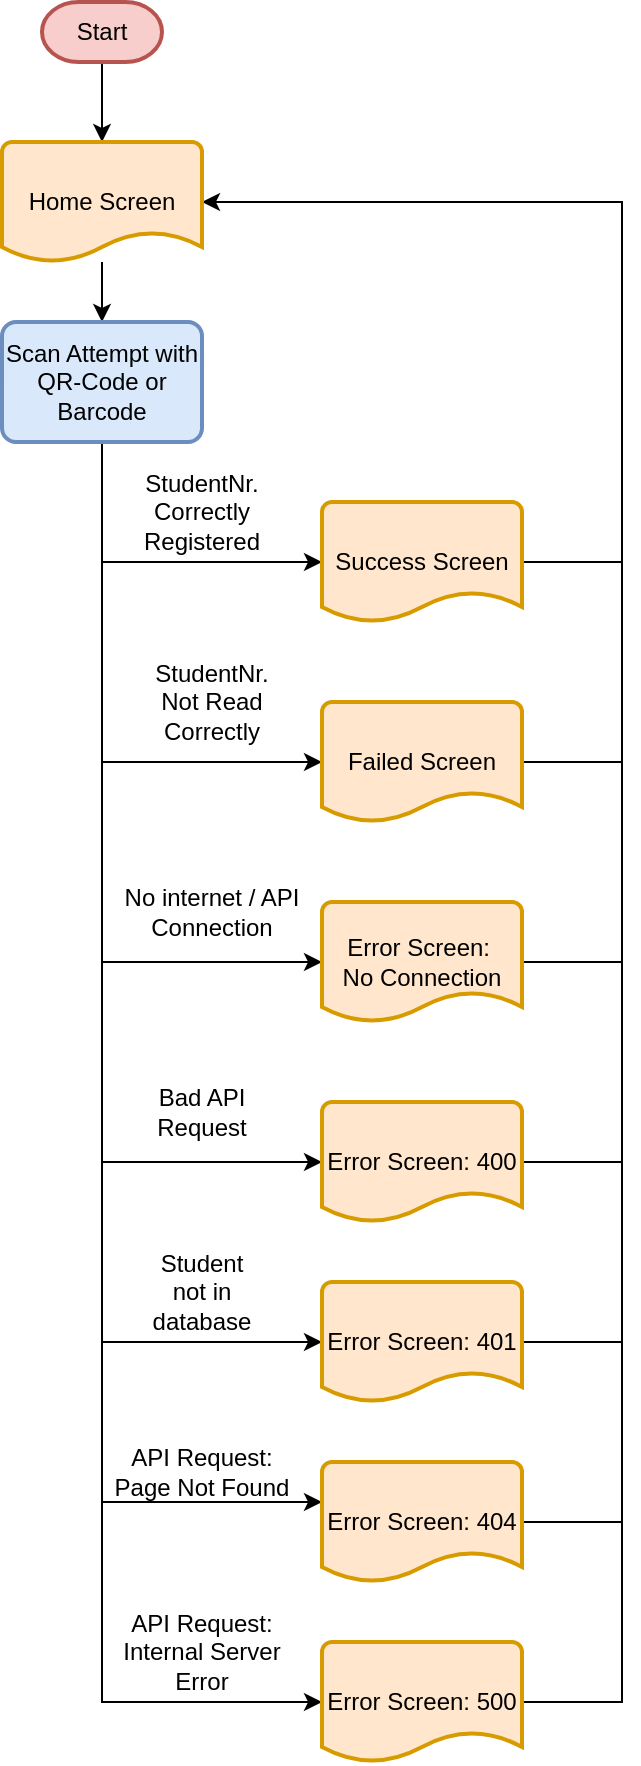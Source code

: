 <mxfile version="16.5.1" type="device"><diagram id="C5RBs43oDa-KdzZeNtuy" name="Page-1"><mxGraphModel dx="885" dy="638" grid="1" gridSize="10" guides="1" tooltips="1" connect="1" arrows="1" fold="1" page="1" pageScale="1" pageWidth="827" pageHeight="1169" math="0" shadow="0"><root><mxCell id="WIyWlLk6GJQsqaUBKTNV-0"/><mxCell id="WIyWlLk6GJQsqaUBKTNV-1" parent="WIyWlLk6GJQsqaUBKTNV-0"/><mxCell id="z4hg2nSZLh1LnFTlV5IV-11" style="edgeStyle=orthogonalEdgeStyle;rounded=0;orthogonalLoop=1;jettySize=auto;html=1;endArrow=classic;endFill=1;" parent="WIyWlLk6GJQsqaUBKTNV-1" source="emHfhKVkKgLLzgELc-ka-4" target="svXSxtJ3b-v-jZCfi_gM-1" edge="1"><mxGeometry relative="1" as="geometry"><Array as="points"><mxPoint x="313" y="420"/></Array><mxPoint x="313" y="360.0" as="sourcePoint"/><mxPoint x="423" y="420" as="targetPoint"/></mxGeometry></mxCell><mxCell id="z4hg2nSZLh1LnFTlV5IV-12" style="edgeStyle=orthogonalEdgeStyle;rounded=0;orthogonalLoop=1;jettySize=auto;html=1;endArrow=classic;endFill=1;" parent="WIyWlLk6GJQsqaUBKTNV-1" target="svXSxtJ3b-v-jZCfi_gM-2" edge="1"><mxGeometry relative="1" as="geometry"><Array as="points"><mxPoint x="313" y="620"/></Array><mxPoint x="313" y="360.0" as="sourcePoint"/><mxPoint x="423" y="620" as="targetPoint"/></mxGeometry></mxCell><mxCell id="z4hg2nSZLh1LnFTlV5IV-20" style="edgeStyle=orthogonalEdgeStyle;rounded=0;orthogonalLoop=1;jettySize=auto;html=1;endArrow=classic;endFill=1;" parent="WIyWlLk6GJQsqaUBKTNV-1" source="svXSxtJ3b-v-jZCfi_gM-0" target="emHfhKVkKgLLzgELc-ka-4" edge="1"><mxGeometry relative="1" as="geometry"><mxPoint x="313" y="270" as="sourcePoint"/><mxPoint x="313" y="300.0" as="targetPoint"/><Array as="points"/></mxGeometry></mxCell><mxCell id="z4hg2nSZLh1LnFTlV5IV-22" style="edgeStyle=orthogonalEdgeStyle;rounded=0;orthogonalLoop=1;jettySize=auto;html=1;endArrow=classic;endFill=1;" parent="WIyWlLk6GJQsqaUBKTNV-1" source="svXSxtJ3b-v-jZCfi_gM-7" target="svXSxtJ3b-v-jZCfi_gM-0" edge="1"><mxGeometry relative="1" as="geometry"><Array as="points"><mxPoint x="573" y="990"/><mxPoint x="573" y="240"/></Array><mxPoint x="523" y="920" as="sourcePoint"/><mxPoint x="363" y="250" as="targetPoint"/></mxGeometry></mxCell><mxCell id="z4hg2nSZLh1LnFTlV5IV-27" style="edgeStyle=orthogonalEdgeStyle;rounded=0;orthogonalLoop=1;jettySize=auto;html=1;endArrow=none;endFill=0;" parent="WIyWlLk6GJQsqaUBKTNV-1" source="svXSxtJ3b-v-jZCfi_gM-1" edge="1"><mxGeometry relative="1" as="geometry"><mxPoint x="573" y="420.0" as="targetPoint"/><mxPoint x="523" y="420" as="sourcePoint"/></mxGeometry></mxCell><mxCell id="z4hg2nSZLh1LnFTlV5IV-26" style="edgeStyle=orthogonalEdgeStyle;rounded=0;orthogonalLoop=1;jettySize=auto;html=1;endArrow=none;endFill=0;" parent="WIyWlLk6GJQsqaUBKTNV-1" source="svXSxtJ3b-v-jZCfi_gM-3" edge="1"><mxGeometry relative="1" as="geometry"><mxPoint x="573" y="520.0" as="targetPoint"/><mxPoint x="523" y="520" as="sourcePoint"/></mxGeometry></mxCell><mxCell id="z4hg2nSZLh1LnFTlV5IV-13" style="edgeStyle=orthogonalEdgeStyle;rounded=0;orthogonalLoop=1;jettySize=auto;html=1;endArrow=classic;endFill=1;" parent="WIyWlLk6GJQsqaUBKTNV-1" source="emHfhKVkKgLLzgELc-ka-4" edge="1"><mxGeometry relative="1" as="geometry"><mxPoint x="313" y="370" as="sourcePoint"/><Array as="points"><mxPoint x="313" y="720"/></Array><mxPoint x="423" y="720" as="targetPoint"/></mxGeometry></mxCell><mxCell id="z4hg2nSZLh1LnFTlV5IV-14" style="edgeStyle=orthogonalEdgeStyle;rounded=0;orthogonalLoop=1;jettySize=auto;html=1;endArrow=classic;endFill=1;" parent="WIyWlLk6GJQsqaUBKTNV-1" source="emHfhKVkKgLLzgELc-ka-4" target="svXSxtJ3b-v-jZCfi_gM-3" edge="1"><mxGeometry relative="1" as="geometry"><mxPoint x="313" y="370" as="sourcePoint"/><Array as="points"><mxPoint x="313" y="520"/></Array><mxPoint x="423" y="520" as="targetPoint"/></mxGeometry></mxCell><mxCell id="z4hg2nSZLh1LnFTlV5IV-15" style="edgeStyle=orthogonalEdgeStyle;rounded=0;orthogonalLoop=1;jettySize=auto;html=1;endArrow=classic;endFill=1;" parent="WIyWlLk6GJQsqaUBKTNV-1" source="emHfhKVkKgLLzgELc-ka-4" target="svXSxtJ3b-v-jZCfi_gM-5" edge="1"><mxGeometry relative="1" as="geometry"><mxPoint x="313" y="370" as="sourcePoint"/><Array as="points"><mxPoint x="313" y="890"/></Array><mxPoint x="423" y="820" as="targetPoint"/></mxGeometry></mxCell><mxCell id="z4hg2nSZLh1LnFTlV5IV-17" style="edgeStyle=orthogonalEdgeStyle;rounded=0;orthogonalLoop=1;jettySize=auto;html=1;endArrow=classic;endFill=1;" parent="WIyWlLk6GJQsqaUBKTNV-1" source="emHfhKVkKgLLzgELc-ka-4" target="svXSxtJ3b-v-jZCfi_gM-7" edge="1"><mxGeometry relative="1" as="geometry"><mxPoint x="313" y="370" as="sourcePoint"/><Array as="points"><mxPoint x="313" y="990"/></Array><mxPoint x="423" y="920" as="targetPoint"/></mxGeometry></mxCell><mxCell id="v6zBPxM7BWm1zSNrPydE-14" value="StudentNr. Correctly Registered" style="text;html=1;strokeColor=none;fillColor=none;align=center;verticalAlign=middle;whiteSpace=wrap;rounded=0;" parent="WIyWlLk6GJQsqaUBKTNV-1" vertex="1"><mxGeometry x="323" y="380" width="80" height="30" as="geometry"/></mxCell><mxCell id="v6zBPxM7BWm1zSNrPydE-15" value="StudentNr. Not Read Correctly" style="text;html=1;strokeColor=none;fillColor=none;align=center;verticalAlign=middle;whiteSpace=wrap;rounded=0;" parent="WIyWlLk6GJQsqaUBKTNV-1" vertex="1"><mxGeometry x="338" y="470" width="60" height="40" as="geometry"/></mxCell><mxCell id="z4hg2nSZLh1LnFTlV5IV-24" style="edgeStyle=orthogonalEdgeStyle;rounded=0;orthogonalLoop=1;jettySize=auto;html=1;endArrow=none;endFill=0;" parent="WIyWlLk6GJQsqaUBKTNV-1" edge="1"><mxGeometry relative="1" as="geometry"><mxPoint x="573" y="720" as="targetPoint"/><mxPoint x="523" y="720" as="sourcePoint"/></mxGeometry></mxCell><mxCell id="z4hg2nSZLh1LnFTlV5IV-5" value="Bad API Request" style="text;html=1;strokeColor=none;fillColor=none;align=center;verticalAlign=middle;whiteSpace=wrap;rounded=0;" parent="WIyWlLk6GJQsqaUBKTNV-1" vertex="1"><mxGeometry x="333" y="680" width="60" height="30" as="geometry"/></mxCell><mxCell id="z4hg2nSZLh1LnFTlV5IV-25" style="edgeStyle=orthogonalEdgeStyle;rounded=0;orthogonalLoop=1;jettySize=auto;html=1;endArrow=none;endFill=0;" parent="WIyWlLk6GJQsqaUBKTNV-1" source="svXSxtJ3b-v-jZCfi_gM-2" edge="1"><mxGeometry relative="1" as="geometry"><mxPoint x="573" y="620" as="targetPoint"/><mxPoint x="523" y="620" as="sourcePoint"/></mxGeometry></mxCell><mxCell id="z4hg2nSZLh1LnFTlV5IV-9" value="No internet / API Connection" style="text;html=1;strokeColor=none;fillColor=none;align=center;verticalAlign=middle;whiteSpace=wrap;rounded=0;" parent="WIyWlLk6GJQsqaUBKTNV-1" vertex="1"><mxGeometry x="323" y="580" width="90" height="30" as="geometry"/></mxCell><mxCell id="z4hg2nSZLh1LnFTlV5IV-23" style="edgeStyle=orthogonalEdgeStyle;rounded=0;orthogonalLoop=1;jettySize=auto;html=1;endArrow=none;endFill=0;" parent="WIyWlLk6GJQsqaUBKTNV-1" source="svXSxtJ3b-v-jZCfi_gM-5" edge="1"><mxGeometry relative="1" as="geometry"><mxPoint x="573" y="890" as="targetPoint"/><mxPoint x="523" y="890" as="sourcePoint"/><Array as="points"><mxPoint x="573" y="900"/></Array></mxGeometry></mxCell><mxCell id="z4hg2nSZLh1LnFTlV5IV-18" value="API Request: Page Not Found" style="text;html=1;strokeColor=none;fillColor=none;align=center;verticalAlign=middle;whiteSpace=wrap;rounded=0;" parent="WIyWlLk6GJQsqaUBKTNV-1" vertex="1"><mxGeometry x="318" y="860" width="90" height="30" as="geometry"/></mxCell><mxCell id="z4hg2nSZLh1LnFTlV5IV-19" value="API Request: Internal Server Error" style="text;html=1;strokeColor=none;fillColor=none;align=center;verticalAlign=middle;whiteSpace=wrap;rounded=0;" parent="WIyWlLk6GJQsqaUBKTNV-1" vertex="1"><mxGeometry x="318" y="950" width="90" height="30" as="geometry"/></mxCell><mxCell id="emHfhKVkKgLLzgELc-ka-2" style="edgeStyle=orthogonalEdgeStyle;rounded=0;orthogonalLoop=1;jettySize=auto;html=1;" parent="WIyWlLk6GJQsqaUBKTNV-1" source="emHfhKVkKgLLzgELc-ka-1" target="svXSxtJ3b-v-jZCfi_gM-0" edge="1"><mxGeometry relative="1" as="geometry"><mxPoint x="313" y="230" as="targetPoint"/></mxGeometry></mxCell><mxCell id="emHfhKVkKgLLzgELc-ka-1" value="Start" style="strokeWidth=2;html=1;shape=mxgraph.flowchart.terminator;whiteSpace=wrap;fillColor=#f8cecc;strokeColor=#b85450;" parent="WIyWlLk6GJQsqaUBKTNV-1" vertex="1"><mxGeometry x="283" y="140" width="60" height="30" as="geometry"/></mxCell><mxCell id="KzXWMK18iEy34-33DRAV-2" style="edgeStyle=orthogonalEdgeStyle;rounded=0;orthogonalLoop=1;jettySize=auto;html=1;" edge="1" parent="WIyWlLk6GJQsqaUBKTNV-1" source="emHfhKVkKgLLzgELc-ka-4" target="KzXWMK18iEy34-33DRAV-1"><mxGeometry relative="1" as="geometry"><Array as="points"><mxPoint x="313" y="810"/></Array></mxGeometry></mxCell><mxCell id="emHfhKVkKgLLzgELc-ka-4" value="&lt;span&gt;Scan Attempt with QR-Code or Barcode&lt;/span&gt;" style="rounded=1;whiteSpace=wrap;html=1;absoluteArcSize=1;arcSize=14;strokeWidth=2;fillColor=#dae8fc;strokeColor=#6c8ebf;" parent="WIyWlLk6GJQsqaUBKTNV-1" vertex="1"><mxGeometry x="263" y="300" width="100" height="60" as="geometry"/></mxCell><mxCell id="svXSxtJ3b-v-jZCfi_gM-0" value="&lt;span&gt;Home Screen&lt;/span&gt;" style="strokeWidth=2;html=1;shape=mxgraph.flowchart.document2;whiteSpace=wrap;size=0.25;fillColor=#ffe6cc;strokeColor=#d79b00;" parent="WIyWlLk6GJQsqaUBKTNV-1" vertex="1"><mxGeometry x="263" y="210" width="100" height="60" as="geometry"/></mxCell><mxCell id="svXSxtJ3b-v-jZCfi_gM-1" value="Success Screen" style="strokeWidth=2;html=1;shape=mxgraph.flowchart.document2;whiteSpace=wrap;size=0.25;fillColor=#ffe6cc;strokeColor=#d79b00;" parent="WIyWlLk6GJQsqaUBKTNV-1" vertex="1"><mxGeometry x="423" y="390" width="100" height="60" as="geometry"/></mxCell><mxCell id="svXSxtJ3b-v-jZCfi_gM-2" value="&lt;span&gt;Error Screen:&amp;nbsp;&lt;/span&gt;&lt;br&gt;&lt;span&gt;No Connection&lt;/span&gt;" style="strokeWidth=2;html=1;shape=mxgraph.flowchart.document2;whiteSpace=wrap;size=0.25;fillColor=#ffe6cc;strokeColor=#d79b00;" parent="WIyWlLk6GJQsqaUBKTNV-1" vertex="1"><mxGeometry x="423" y="590" width="100" height="60" as="geometry"/></mxCell><mxCell id="svXSxtJ3b-v-jZCfi_gM-3" value="Failed Screen" style="strokeWidth=2;html=1;shape=mxgraph.flowchart.document2;whiteSpace=wrap;size=0.25;fillColor=#ffe6cc;strokeColor=#d79b00;" parent="WIyWlLk6GJQsqaUBKTNV-1" vertex="1"><mxGeometry x="423" y="490" width="100" height="60" as="geometry"/></mxCell><mxCell id="svXSxtJ3b-v-jZCfi_gM-4" value="&lt;span&gt;Error Screen: 400&lt;/span&gt;" style="strokeWidth=2;html=1;shape=mxgraph.flowchart.document2;whiteSpace=wrap;size=0.25;fillColor=#ffe6cc;strokeColor=#d79b00;" parent="WIyWlLk6GJQsqaUBKTNV-1" vertex="1"><mxGeometry x="423" y="690" width="100" height="60" as="geometry"/></mxCell><mxCell id="svXSxtJ3b-v-jZCfi_gM-5" value="&lt;span&gt;Error Screen: 404&lt;/span&gt;" style="strokeWidth=2;html=1;shape=mxgraph.flowchart.document2;whiteSpace=wrap;size=0.25;fillColor=#ffe6cc;strokeColor=#d79b00;" parent="WIyWlLk6GJQsqaUBKTNV-1" vertex="1"><mxGeometry x="423" y="870" width="100" height="60" as="geometry"/></mxCell><mxCell id="svXSxtJ3b-v-jZCfi_gM-7" value="&lt;span&gt;Error Screen: 500&lt;/span&gt;" style="strokeWidth=2;html=1;shape=mxgraph.flowchart.document2;whiteSpace=wrap;size=0.25;fillColor=#ffe6cc;strokeColor=#d79b00;" parent="WIyWlLk6GJQsqaUBKTNV-1" vertex="1"><mxGeometry x="423" y="960" width="100" height="60" as="geometry"/></mxCell><mxCell id="KzXWMK18iEy34-33DRAV-0" value="Student not in database" style="text;html=1;strokeColor=none;fillColor=none;align=center;verticalAlign=middle;whiteSpace=wrap;rounded=0;" vertex="1" parent="WIyWlLk6GJQsqaUBKTNV-1"><mxGeometry x="333" y="770" width="60" height="30" as="geometry"/></mxCell><mxCell id="KzXWMK18iEy34-33DRAV-3" style="edgeStyle=orthogonalEdgeStyle;rounded=0;orthogonalLoop=1;jettySize=auto;html=1;endArrow=none;endFill=0;" edge="1" parent="WIyWlLk6GJQsqaUBKTNV-1" source="KzXWMK18iEy34-33DRAV-1"><mxGeometry relative="1" as="geometry"><mxPoint x="573" y="810" as="targetPoint"/></mxGeometry></mxCell><mxCell id="KzXWMK18iEy34-33DRAV-1" value="&lt;span&gt;Error Screen: 401&lt;/span&gt;" style="strokeWidth=2;html=1;shape=mxgraph.flowchart.document2;whiteSpace=wrap;size=0.25;fillColor=#ffe6cc;strokeColor=#d79b00;" vertex="1" parent="WIyWlLk6GJQsqaUBKTNV-1"><mxGeometry x="423" y="780" width="100" height="60" as="geometry"/></mxCell></root></mxGraphModel></diagram></mxfile>